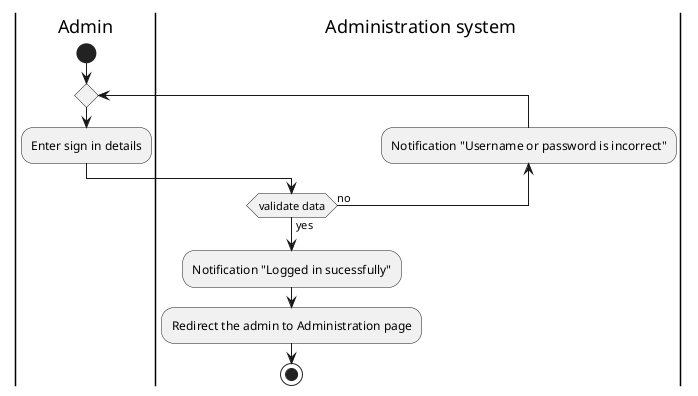 @startuml
|Admin|
|System| Administration system

|Admin|
start
repeat 
:Enter sign in details;
|System|
backward:Notification "Username or password is incorrect";
repeat while (validate data) is (no) not (yes)
:Notification "Logged in sucessfully";
:Redirect the admin to Administration page;
stop
@enduml